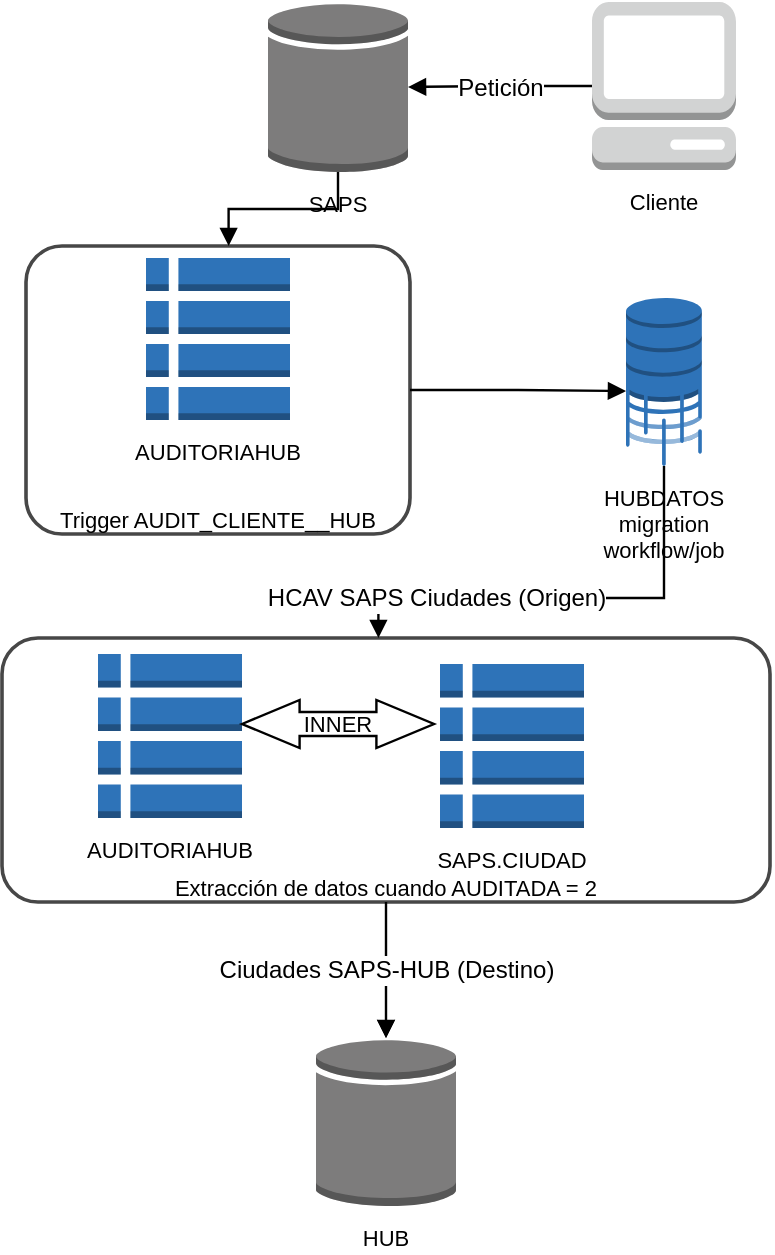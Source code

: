 <mxfile version="12.6.8" type="github">
  <diagram id="U7Crzw6ehO2IhKk75p8F" name="Page-1">
    <mxGraphModel dx="868" dy="401" grid="1" gridSize="10" guides="1" tooltips="1" connect="1" arrows="1" fold="1" page="1" pageScale="1" pageWidth="827" pageHeight="1169" math="0" shadow="0">
      <root>
        <mxCell id="0"/>
        <mxCell id="1" parent="0"/>
        <mxCell id="IrDjkjMf7Z6Sf0xzGrZB-19" value="" style="edgeStyle=orthogonalEdgeStyle;rounded=0;orthogonalLoop=1;jettySize=auto;html=1;" edge="1" parent="1" source="IrDjkjMf7Z6Sf0xzGrZB-10" target="IrDjkjMf7Z6Sf0xzGrZB-8">
          <mxGeometry relative="1" as="geometry"/>
        </mxCell>
        <mxCell id="IrDjkjMf7Z6Sf0xzGrZB-10" value="Extracción de datos cuando AUDITADA = 2" style="html=1;whiteSpace=wrap;fontSize=11;spacing=0;strokeColor=#474747;fillOpacity=0;rounded=1;absoluteArcSize=1;arcSize=36;fillColor=#000000;strokeWidth=1.8;verticalAlign=bottom;" vertex="1" parent="1">
          <mxGeometry x="48" y="400" width="384" height="132" as="geometry"/>
        </mxCell>
        <mxCell id="IrDjkjMf7Z6Sf0xzGrZB-1" value="Cliente" style="html=1;whiteSpace=wrap;shape=mxgraph.aws3.management_console;labelPosition=center;verticalLabelPosition=bottom;align=center;verticalAlign=top;fontSize=11;spacing=5;strokeOpacity=100;fillColor=#d2d3d3;strokeWidth=1.2;" vertex="1" parent="1">
          <mxGeometry x="343" y="82" width="72" height="84" as="geometry"/>
        </mxCell>
        <mxCell id="IrDjkjMf7Z6Sf0xzGrZB-2" value="SAPS" style="html=1;whiteSpace=wrap;shape=mxgraph.aws3.generic_database;labelPosition=center;verticalLabelPosition=bottom;align=center;verticalAlign=top;fontSize=11;spacing=5;strokeOpacity=100;fillColor=#7D7C7C;strokeWidth=1.2;" vertex="1" parent="1">
          <mxGeometry x="181" y="82" width="70" height="85" as="geometry"/>
        </mxCell>
        <mxCell id="IrDjkjMf7Z6Sf0xzGrZB-3" value="AUDITORIAHUB" style="html=1;whiteSpace=wrap;shape=mxgraph.aws3.table;labelPosition=center;verticalLabelPosition=bottom;align=center;verticalAlign=top;fontSize=11;spacing=5;strokeOpacity=100;fillColor=#2e73b8;strokeWidth=1.2;" vertex="1" parent="1">
          <mxGeometry x="96" y="408" width="72" height="82" as="geometry"/>
        </mxCell>
        <mxCell id="IrDjkjMf7Z6Sf0xzGrZB-4" value="SAPS.CIUDAD" style="html=1;whiteSpace=wrap;shape=mxgraph.aws3.table;labelPosition=center;verticalLabelPosition=bottom;align=center;verticalAlign=top;fontSize=11;spacing=5;strokeOpacity=100;fillColor=#2e73b8;strokeWidth=1.2;" vertex="1" parent="1">
          <mxGeometry x="267" y="413" width="72" height="82" as="geometry"/>
        </mxCell>
        <mxCell id="IrDjkjMf7Z6Sf0xzGrZB-5" value="Trigger AUDIT_CLIENTE__HUB" style="html=1;whiteSpace=wrap;fontSize=11;spacing=0;strokeColor=#474747;fillOpacity=0;rounded=1;absoluteArcSize=1;arcSize=36;fillColor=#000000;strokeWidth=1.8;verticalAlign=bottom;" vertex="1" parent="1">
          <mxGeometry x="60" y="204" width="192" height="144" as="geometry"/>
        </mxCell>
        <mxCell id="IrDjkjMf7Z6Sf0xzGrZB-6" value="AUDITORIAHUB" style="html=1;whiteSpace=wrap;shape=mxgraph.aws3.table;labelPosition=center;verticalLabelPosition=bottom;align=center;verticalAlign=top;fontSize=11;spacing=5;strokeOpacity=100;fillColor=#2e73b8;strokeWidth=1.2;" vertex="1" parent="1">
          <mxGeometry x="120" y="210" width="72" height="81" as="geometry"/>
        </mxCell>
        <mxCell id="IrDjkjMf7Z6Sf0xzGrZB-7" value="HUBDATOS migration workflow/job" style="html=1;whiteSpace=wrap;shape=mxgraph.aws3.database_migration_workflow_job;labelPosition=center;verticalLabelPosition=bottom;align=center;verticalAlign=top;fontSize=11;spacing=5;strokeOpacity=100;fillColor=#2e73b8;strokeWidth=1.2;" vertex="1" parent="1">
          <mxGeometry x="360" y="230" width="38" height="84" as="geometry"/>
        </mxCell>
        <mxCell id="IrDjkjMf7Z6Sf0xzGrZB-8" value="HUB" style="html=1;whiteSpace=wrap;shape=mxgraph.aws3.generic_database;labelPosition=center;verticalLabelPosition=bottom;align=center;verticalAlign=top;fontSize=11;spacing=5;strokeOpacity=100;fillColor=#7D7C7C;strokeWidth=1.2;" vertex="1" parent="1">
          <mxGeometry x="205" y="600" width="70" height="84" as="geometry"/>
        </mxCell>
        <mxCell id="IrDjkjMf7Z6Sf0xzGrZB-9" value="INNER" style="html=1;whiteSpace=wrap;shape=doubleArrow;arrowWidth=0.5;arrowSize=0.3;fontSize=11;fontColor=#000000;spacing=5;strokeOpacity=100;strokeWidth=1.2;" vertex="1" parent="1">
          <mxGeometry x="168" y="431" width="96" height="24" as="geometry"/>
        </mxCell>
        <mxCell id="IrDjkjMf7Z6Sf0xzGrZB-11" value="" style="html=1;jettySize=18;fontSize=11;strokeWidth=1.2;rounded=1;arcSize=0;edgeStyle=orthogonalEdgeStyle;startArrow=none;endArrow=block;endFill=1;exitX=0.001;exitY=0.5;exitPerimeter=1;entryX=0.995;entryY=0.5;entryPerimeter=1;" edge="1" parent="1" source="IrDjkjMf7Z6Sf0xzGrZB-1" target="IrDjkjMf7Z6Sf0xzGrZB-2">
          <mxGeometry width="100" height="100" relative="1" as="geometry"/>
        </mxCell>
        <mxCell id="IrDjkjMf7Z6Sf0xzGrZB-12" value="Petición" style="text;html=1;resizable=0;labelBackgroundColor=#ffffff;align=center;verticalAlign=middle;" vertex="1" parent="IrDjkjMf7Z6Sf0xzGrZB-11">
          <mxGeometry relative="1" as="geometry"/>
        </mxCell>
        <mxCell id="IrDjkjMf7Z6Sf0xzGrZB-13" value="" style="html=1;jettySize=18;fontSize=11;strokeWidth=1.2;rounded=1;arcSize=0;edgeStyle=orthogonalEdgeStyle;startArrow=none;endArrow=block;endFill=1;exitX=0.5;exitY=0.857;exitPerimeter=1;entryX=0.49;entryY=-0.007;entryPerimeter=1;" edge="1" parent="1" source="IrDjkjMf7Z6Sf0xzGrZB-7" target="IrDjkjMf7Z6Sf0xzGrZB-10">
          <mxGeometry width="100" height="100" relative="1" as="geometry">
            <Array as="points">
              <mxPoint x="379" y="380"/>
              <mxPoint x="236" y="380"/>
            </Array>
          </mxGeometry>
        </mxCell>
        <mxCell id="IrDjkjMf7Z6Sf0xzGrZB-14" value="HCAV SAPS Ciudades (Origen)" style="text;html=1;resizable=0;labelBackgroundColor=#ffffff;align=center;verticalAlign=middle;" vertex="1" parent="IrDjkjMf7Z6Sf0xzGrZB-13">
          <mxGeometry x="0.572" relative="1" as="geometry"/>
        </mxCell>
        <mxCell id="IrDjkjMf7Z6Sf0xzGrZB-15" value="" style="html=1;jettySize=18;fontSize=11;strokeWidth=1.2;rounded=1;arcSize=0;edgeStyle=orthogonalEdgeStyle;startArrow=none;endArrow=block;endFill=1;exitX=0.5;exitY=1.007;exitPerimeter=1;entryX=0.5;entryY=0.0;entryPerimeter=1;" edge="1" parent="1" source="IrDjkjMf7Z6Sf0xzGrZB-10" target="IrDjkjMf7Z6Sf0xzGrZB-8">
          <mxGeometry width="100" height="100" relative="1" as="geometry"/>
        </mxCell>
        <mxCell id="IrDjkjMf7Z6Sf0xzGrZB-16" value="Ciudades SAPS-HUB (Destino)" style="text;html=1;resizable=0;labelBackgroundColor=#ffffff;align=center;verticalAlign=middle;" vertex="1" parent="IrDjkjMf7Z6Sf0xzGrZB-15">
          <mxGeometry relative="1" as="geometry"/>
        </mxCell>
        <mxCell id="IrDjkjMf7Z6Sf0xzGrZB-17" value="" style="html=1;jettySize=18;fontSize=11;strokeWidth=1.2;rounded=1;arcSize=0;edgeStyle=orthogonalEdgeStyle;startArrow=none;endArrow=block;endFill=1;exitX=1.005;exitY=0.5;exitPerimeter=1;entryX=0.001;entryY=0.554;entryPerimeter=1;" edge="1" parent="1" source="IrDjkjMf7Z6Sf0xzGrZB-5" target="IrDjkjMf7Z6Sf0xzGrZB-7">
          <mxGeometry width="100" height="100" relative="1" as="geometry"/>
        </mxCell>
        <mxCell id="IrDjkjMf7Z6Sf0xzGrZB-18" value="" style="html=1;jettySize=18;fontSize=11;strokeWidth=1.2;rounded=1;arcSize=0;edgeStyle=orthogonalEdgeStyle;startArrow=none;endArrow=block;endFill=1;exitX=0.5;exitY=0.857;exitPerimeter=1;entryX=0.528;entryY=-0.006;entryPerimeter=1;" edge="1" parent="1" source="IrDjkjMf7Z6Sf0xzGrZB-2" target="IrDjkjMf7Z6Sf0xzGrZB-5">
          <mxGeometry width="100" height="100" relative="1" as="geometry"/>
        </mxCell>
      </root>
    </mxGraphModel>
  </diagram>
</mxfile>
